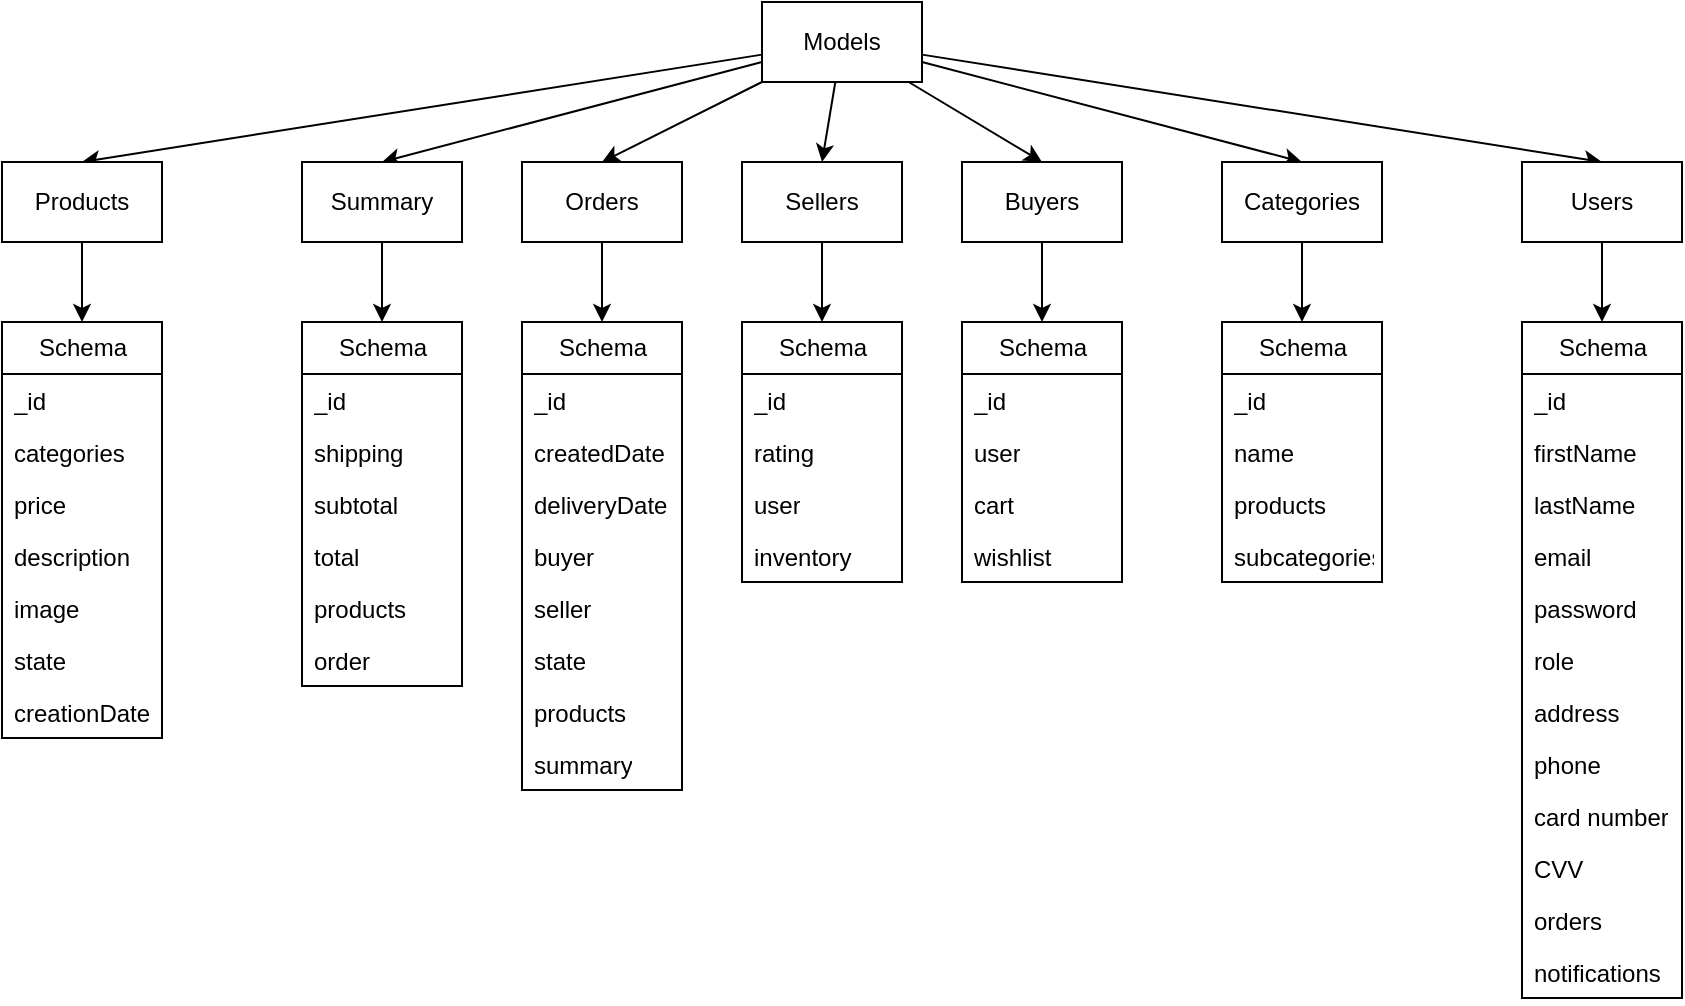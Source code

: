 <mxfile>
    <diagram id="a42VO8ADnCoZ0xvt2B4K" name="Page-1">
        <mxGraphModel dx="878" dy="547" grid="1" gridSize="10" guides="1" tooltips="1" connect="1" arrows="1" fold="1" page="1" pageScale="1" pageWidth="850" pageHeight="1100" math="0" shadow="0">
            <root>
                <mxCell id="0"/>
                <mxCell id="1" parent="0"/>
                <mxCell id="12" style="edgeStyle=none;html=1;entryX=0.5;entryY=0;entryDx=0;entryDy=0;" parent="1" source="2" target="4" edge="1">
                    <mxGeometry relative="1" as="geometry"/>
                </mxCell>
                <mxCell id="13" style="edgeStyle=none;html=1;entryX=0.5;entryY=0;entryDx=0;entryDy=0;exitX=0;exitY=1;exitDx=0;exitDy=0;" parent="1" source="2" target="10" edge="1">
                    <mxGeometry relative="1" as="geometry"/>
                </mxCell>
                <mxCell id="14" style="edgeStyle=none;html=1;entryX=0.5;entryY=0;entryDx=0;entryDy=0;" parent="1" source="2" target="3" edge="1">
                    <mxGeometry relative="1" as="geometry"/>
                </mxCell>
                <mxCell id="15" style="edgeStyle=none;html=1;exitX=1;exitY=0.75;exitDx=0;exitDy=0;entryX=0.5;entryY=0;entryDx=0;entryDy=0;" parent="1" source="2" target="6" edge="1">
                    <mxGeometry relative="1" as="geometry"/>
                </mxCell>
                <mxCell id="16" style="edgeStyle=none;html=1;entryX=0.5;entryY=0;entryDx=0;entryDy=0;" parent="1" source="2" target="8" edge="1">
                    <mxGeometry relative="1" as="geometry"/>
                </mxCell>
                <mxCell id="76" style="edgeStyle=none;html=1;entryX=0.5;entryY=0;entryDx=0;entryDy=0;" parent="1" source="2" target="70" edge="1">
                    <mxGeometry relative="1" as="geometry"/>
                </mxCell>
                <mxCell id="108" style="edgeStyle=none;html=1;entryX=0.5;entryY=0;entryDx=0;entryDy=0;exitX=0;exitY=0.75;exitDx=0;exitDy=0;" parent="1" source="2" target="97" edge="1">
                    <mxGeometry relative="1" as="geometry"/>
                </mxCell>
                <mxCell id="2" value="Models" style="rounded=0;whiteSpace=wrap;html=1;" parent="1" vertex="1">
                    <mxGeometry x="380" width="80" height="40" as="geometry"/>
                </mxCell>
                <mxCell id="55" style="edgeStyle=none;html=1;entryX=0.5;entryY=0;entryDx=0;entryDy=0;" parent="1" source="3" target="25" edge="1">
                    <mxGeometry relative="1" as="geometry"/>
                </mxCell>
                <mxCell id="3" value="Products" style="rounded=0;whiteSpace=wrap;html=1;" parent="1" vertex="1">
                    <mxGeometry y="80" width="80" height="40" as="geometry"/>
                </mxCell>
                <mxCell id="57" style="edgeStyle=none;html=1;exitX=0.5;exitY=1;exitDx=0;exitDy=0;entryX=0.5;entryY=0;entryDx=0;entryDy=0;" parent="1" source="4" target="37" edge="1">
                    <mxGeometry relative="1" as="geometry"/>
                </mxCell>
                <mxCell id="4" value="Sellers" style="rounded=0;whiteSpace=wrap;html=1;" parent="1" vertex="1">
                    <mxGeometry x="370" y="80" width="80" height="40" as="geometry"/>
                </mxCell>
                <mxCell id="58" style="edgeStyle=none;html=1;exitX=0.5;exitY=1;exitDx=0;exitDy=0;entryX=0.5;entryY=0;entryDx=0;entryDy=0;" parent="1" source="6" target="43" edge="1">
                    <mxGeometry relative="1" as="geometry"/>
                </mxCell>
                <mxCell id="6" value="Categories" style="rounded=0;whiteSpace=wrap;html=1;" parent="1" vertex="1">
                    <mxGeometry x="610" y="80" width="80" height="40" as="geometry"/>
                </mxCell>
                <mxCell id="59" style="edgeStyle=none;html=1;exitX=0.5;exitY=1;exitDx=0;exitDy=0;entryX=0.5;entryY=0;entryDx=0;entryDy=0;" parent="1" source="8" target="49" edge="1">
                    <mxGeometry relative="1" as="geometry"/>
                </mxCell>
                <mxCell id="8" value="Users" style="rounded=0;whiteSpace=wrap;html=1;" parent="1" vertex="1">
                    <mxGeometry x="760" y="80" width="80" height="40" as="geometry"/>
                </mxCell>
                <mxCell id="56" style="edgeStyle=none;html=1;exitX=0.5;exitY=1;exitDx=0;exitDy=0;entryX=0.5;entryY=0;entryDx=0;entryDy=0;" parent="1" source="10" target="31" edge="1">
                    <mxGeometry relative="1" as="geometry"/>
                </mxCell>
                <mxCell id="10" value="Orders" style="rounded=0;whiteSpace=wrap;html=1;" parent="1" vertex="1">
                    <mxGeometry x="260" y="80" width="80" height="40" as="geometry"/>
                </mxCell>
                <mxCell id="25" value="Schema" style="swimlane;fontStyle=0;childLayout=stackLayout;horizontal=1;startSize=26;fillColor=none;horizontalStack=0;resizeParent=1;resizeParentMax=0;resizeLast=0;collapsible=1;marginBottom=0;html=1;" parent="1" vertex="1">
                    <mxGeometry y="160" width="80" height="208" as="geometry"/>
                </mxCell>
                <mxCell id="26" value="_id" style="text;strokeColor=none;fillColor=none;align=left;verticalAlign=top;spacingLeft=4;spacingRight=4;overflow=hidden;rotatable=0;points=[[0,0.5],[1,0.5]];portConstraint=eastwest;whiteSpace=wrap;html=1;" parent="25" vertex="1">
                    <mxGeometry y="26" width="80" height="26" as="geometry"/>
                </mxCell>
                <mxCell id="27" value="categories" style="text;strokeColor=none;fillColor=none;align=left;verticalAlign=top;spacingLeft=4;spacingRight=4;overflow=hidden;rotatable=0;points=[[0,0.5],[1,0.5]];portConstraint=eastwest;whiteSpace=wrap;html=1;" parent="25" vertex="1">
                    <mxGeometry y="52" width="80" height="26" as="geometry"/>
                </mxCell>
                <mxCell id="28" value="price" style="text;strokeColor=none;fillColor=none;align=left;verticalAlign=top;spacingLeft=4;spacingRight=4;overflow=hidden;rotatable=0;points=[[0,0.5],[1,0.5]];portConstraint=eastwest;whiteSpace=wrap;html=1;" parent="25" vertex="1">
                    <mxGeometry y="78" width="80" height="26" as="geometry"/>
                </mxCell>
                <mxCell id="110" value="description" style="text;strokeColor=none;fillColor=none;align=left;verticalAlign=top;spacingLeft=4;spacingRight=4;overflow=hidden;rotatable=0;points=[[0,0.5],[1,0.5]];portConstraint=eastwest;whiteSpace=wrap;html=1;" parent="25" vertex="1">
                    <mxGeometry y="104" width="80" height="26" as="geometry"/>
                </mxCell>
                <mxCell id="111" value="image" style="text;strokeColor=none;fillColor=none;align=left;verticalAlign=top;spacingLeft=4;spacingRight=4;overflow=hidden;rotatable=0;points=[[0,0.5],[1,0.5]];portConstraint=eastwest;whiteSpace=wrap;html=1;" parent="25" vertex="1">
                    <mxGeometry y="130" width="80" height="26" as="geometry"/>
                </mxCell>
                <mxCell id="113" value="state" style="text;strokeColor=none;fillColor=none;align=left;verticalAlign=top;spacingLeft=4;spacingRight=4;overflow=hidden;rotatable=0;points=[[0,0.5],[1,0.5]];portConstraint=eastwest;whiteSpace=wrap;html=1;" parent="25" vertex="1">
                    <mxGeometry y="156" width="80" height="26" as="geometry"/>
                </mxCell>
                <mxCell id="115" value="creationDate" style="text;strokeColor=none;fillColor=none;align=left;verticalAlign=top;spacingLeft=4;spacingRight=4;overflow=hidden;rotatable=0;points=[[0,0.5],[1,0.5]];portConstraint=eastwest;whiteSpace=wrap;html=1;" parent="25" vertex="1">
                    <mxGeometry y="182" width="80" height="26" as="geometry"/>
                </mxCell>
                <mxCell id="31" value="Schema" style="swimlane;fontStyle=0;childLayout=stackLayout;horizontal=1;startSize=26;fillColor=none;horizontalStack=0;resizeParent=1;resizeParentMax=0;resizeLast=0;collapsible=1;marginBottom=0;html=1;" parent="1" vertex="1">
                    <mxGeometry x="260" y="160" width="80" height="234" as="geometry"/>
                </mxCell>
                <mxCell id="32" value="_id" style="text;strokeColor=none;fillColor=none;align=left;verticalAlign=top;spacingLeft=4;spacingRight=4;overflow=hidden;rotatable=0;points=[[0,0.5],[1,0.5]];portConstraint=eastwest;whiteSpace=wrap;html=1;" parent="31" vertex="1">
                    <mxGeometry y="26" width="80" height="26" as="geometry"/>
                </mxCell>
                <mxCell id="34" value="createdDate&lt;span style=&quot;white-space: pre;&quot;&gt;&#9;&lt;/span&gt;" style="text;strokeColor=none;fillColor=none;align=left;verticalAlign=top;spacingLeft=4;spacingRight=4;overflow=hidden;rotatable=0;points=[[0,0.5],[1,0.5]];portConstraint=eastwest;whiteSpace=wrap;html=1;" parent="31" vertex="1">
                    <mxGeometry y="52" width="80" height="26" as="geometry"/>
                </mxCell>
                <mxCell id="35" value="deliveryDate" style="text;strokeColor=none;fillColor=none;align=left;verticalAlign=top;spacingLeft=4;spacingRight=4;overflow=hidden;rotatable=0;points=[[0,0.5],[1,0.5]];portConstraint=eastwest;whiteSpace=wrap;html=1;" parent="31" vertex="1">
                    <mxGeometry y="78" width="80" height="26" as="geometry"/>
                </mxCell>
                <mxCell id="92" value="buyer" style="text;strokeColor=none;fillColor=none;align=left;verticalAlign=top;spacingLeft=4;spacingRight=4;overflow=hidden;rotatable=0;points=[[0,0.5],[1,0.5]];portConstraint=eastwest;whiteSpace=wrap;html=1;" parent="31" vertex="1">
                    <mxGeometry y="104" width="80" height="26" as="geometry"/>
                </mxCell>
                <mxCell id="93" value="seller" style="text;strokeColor=none;fillColor=none;align=left;verticalAlign=top;spacingLeft=4;spacingRight=4;overflow=hidden;rotatable=0;points=[[0,0.5],[1,0.5]];portConstraint=eastwest;whiteSpace=wrap;html=1;" parent="31" vertex="1">
                    <mxGeometry y="130" width="80" height="26" as="geometry"/>
                </mxCell>
                <mxCell id="94" value="state" style="text;strokeColor=none;fillColor=none;align=left;verticalAlign=top;spacingLeft=4;spacingRight=4;overflow=hidden;rotatable=0;points=[[0,0.5],[1,0.5]];portConstraint=eastwest;whiteSpace=wrap;html=1;" parent="31" vertex="1">
                    <mxGeometry y="156" width="80" height="26" as="geometry"/>
                </mxCell>
                <mxCell id="95" value="products" style="text;strokeColor=none;fillColor=none;align=left;verticalAlign=top;spacingLeft=4;spacingRight=4;overflow=hidden;rotatable=0;points=[[0,0.5],[1,0.5]];portConstraint=eastwest;whiteSpace=wrap;html=1;" parent="31" vertex="1">
                    <mxGeometry y="182" width="80" height="26" as="geometry"/>
                </mxCell>
                <mxCell id="96" value="summary" style="text;strokeColor=none;fillColor=none;align=left;verticalAlign=top;spacingLeft=4;spacingRight=4;overflow=hidden;rotatable=0;points=[[0,0.5],[1,0.5]];portConstraint=eastwest;whiteSpace=wrap;html=1;" parent="31" vertex="1">
                    <mxGeometry y="208" width="80" height="26" as="geometry"/>
                </mxCell>
                <mxCell id="37" value="Schema" style="swimlane;fontStyle=0;childLayout=stackLayout;horizontal=1;startSize=26;fillColor=none;horizontalStack=0;resizeParent=1;resizeParentMax=0;resizeLast=0;collapsible=1;marginBottom=0;html=1;" parent="1" vertex="1">
                    <mxGeometry x="370" y="160" width="80" height="130" as="geometry"/>
                </mxCell>
                <mxCell id="38" value="_id" style="text;strokeColor=none;fillColor=none;align=left;verticalAlign=top;spacingLeft=4;spacingRight=4;overflow=hidden;rotatable=0;points=[[0,0.5],[1,0.5]];portConstraint=eastwest;whiteSpace=wrap;html=1;" parent="37" vertex="1">
                    <mxGeometry y="26" width="80" height="26" as="geometry"/>
                </mxCell>
                <mxCell id="109" value="rating" style="text;strokeColor=none;fillColor=none;align=left;verticalAlign=top;spacingLeft=4;spacingRight=4;overflow=hidden;rotatable=0;points=[[0,0.5],[1,0.5]];portConstraint=eastwest;whiteSpace=wrap;html=1;" parent="37" vertex="1">
                    <mxGeometry y="52" width="80" height="26" as="geometry"/>
                </mxCell>
                <mxCell id="40" value="user" style="text;strokeColor=none;fillColor=none;align=left;verticalAlign=top;spacingLeft=4;spacingRight=4;overflow=hidden;rotatable=0;points=[[0,0.5],[1,0.5]];portConstraint=eastwest;whiteSpace=wrap;html=1;" parent="37" vertex="1">
                    <mxGeometry y="78" width="80" height="26" as="geometry"/>
                </mxCell>
                <mxCell id="41" value="inventory" style="text;strokeColor=none;fillColor=none;align=left;verticalAlign=top;spacingLeft=4;spacingRight=4;overflow=hidden;rotatable=0;points=[[0,0.5],[1,0.5]];portConstraint=eastwest;whiteSpace=wrap;html=1;" parent="37" vertex="1">
                    <mxGeometry y="104" width="80" height="26" as="geometry"/>
                </mxCell>
                <mxCell id="43" value="Schema" style="swimlane;fontStyle=0;childLayout=stackLayout;horizontal=1;startSize=26;fillColor=none;horizontalStack=0;resizeParent=1;resizeParentMax=0;resizeLast=0;collapsible=1;marginBottom=0;html=1;" parent="1" vertex="1">
                    <mxGeometry x="610" y="160" width="80" height="130" as="geometry"/>
                </mxCell>
                <mxCell id="46" value="_id" style="text;strokeColor=none;fillColor=none;align=left;verticalAlign=top;spacingLeft=4;spacingRight=4;overflow=hidden;rotatable=0;points=[[0,0.5],[1,0.5]];portConstraint=eastwest;whiteSpace=wrap;html=1;" parent="43" vertex="1">
                    <mxGeometry y="26" width="80" height="26" as="geometry"/>
                </mxCell>
                <mxCell id="47" value="name" style="text;strokeColor=none;fillColor=none;align=left;verticalAlign=top;spacingLeft=4;spacingRight=4;overflow=hidden;rotatable=0;points=[[0,0.5],[1,0.5]];portConstraint=eastwest;whiteSpace=wrap;html=1;" parent="43" vertex="1">
                    <mxGeometry y="52" width="80" height="26" as="geometry"/>
                </mxCell>
                <mxCell id="114" value="products" style="text;strokeColor=none;fillColor=none;align=left;verticalAlign=top;spacingLeft=4;spacingRight=4;overflow=hidden;rotatable=0;points=[[0,0.5],[1,0.5]];portConstraint=eastwest;whiteSpace=wrap;html=1;" parent="43" vertex="1">
                    <mxGeometry y="78" width="80" height="26" as="geometry"/>
                </mxCell>
                <mxCell id="44" value="subcategories" style="text;strokeColor=none;fillColor=none;align=left;verticalAlign=top;spacingLeft=4;spacingRight=4;overflow=hidden;rotatable=0;points=[[0,0.5],[1,0.5]];portConstraint=eastwest;whiteSpace=wrap;html=1;" parent="43" vertex="1">
                    <mxGeometry y="104" width="80" height="26" as="geometry"/>
                </mxCell>
                <mxCell id="49" value="Schema" style="swimlane;fontStyle=0;childLayout=stackLayout;horizontal=1;startSize=26;fillColor=none;horizontalStack=0;resizeParent=1;resizeParentMax=0;resizeLast=0;collapsible=1;marginBottom=0;html=1;" parent="1" vertex="1">
                    <mxGeometry x="760" y="160" width="80" height="338" as="geometry"/>
                </mxCell>
                <mxCell id="50" value="_id" style="text;strokeColor=none;fillColor=none;align=left;verticalAlign=top;spacingLeft=4;spacingRight=4;overflow=hidden;rotatable=0;points=[[0,0.5],[1,0.5]];portConstraint=eastwest;whiteSpace=wrap;html=1;" parent="49" vertex="1">
                    <mxGeometry y="26" width="80" height="26" as="geometry"/>
                </mxCell>
                <mxCell id="68" value="firstName&lt;span style=&quot;white-space: pre;&quot;&gt;&#9;&lt;/span&gt;" style="text;strokeColor=none;fillColor=none;align=left;verticalAlign=top;spacingLeft=4;spacingRight=4;overflow=hidden;rotatable=0;points=[[0,0.5],[1,0.5]];portConstraint=eastwest;whiteSpace=wrap;html=1;" parent="49" vertex="1">
                    <mxGeometry y="52" width="80" height="26" as="geometry"/>
                </mxCell>
                <mxCell id="52" value="lastName" style="text;strokeColor=none;fillColor=none;align=left;verticalAlign=top;spacingLeft=4;spacingRight=4;overflow=hidden;rotatable=0;points=[[0,0.5],[1,0.5]];portConstraint=eastwest;whiteSpace=wrap;html=1;" parent="49" vertex="1">
                    <mxGeometry y="78" width="80" height="26" as="geometry"/>
                </mxCell>
                <mxCell id="53" value="email" style="text;strokeColor=none;fillColor=none;align=left;verticalAlign=top;spacingLeft=4;spacingRight=4;overflow=hidden;rotatable=0;points=[[0,0.5],[1,0.5]];portConstraint=eastwest;whiteSpace=wrap;html=1;" parent="49" vertex="1">
                    <mxGeometry y="104" width="80" height="26" as="geometry"/>
                </mxCell>
                <mxCell id="60" value="password" style="text;strokeColor=none;fillColor=none;align=left;verticalAlign=top;spacingLeft=4;spacingRight=4;overflow=hidden;rotatable=0;points=[[0,0.5],[1,0.5]];portConstraint=eastwest;whiteSpace=wrap;html=1;" parent="49" vertex="1">
                    <mxGeometry y="130" width="80" height="26" as="geometry"/>
                </mxCell>
                <mxCell id="61" value="role" style="text;strokeColor=none;fillColor=none;align=left;verticalAlign=top;spacingLeft=4;spacingRight=4;overflow=hidden;rotatable=0;points=[[0,0.5],[1,0.5]];portConstraint=eastwest;whiteSpace=wrap;html=1;" parent="49" vertex="1">
                    <mxGeometry y="156" width="80" height="26" as="geometry"/>
                </mxCell>
                <mxCell id="62" value="address" style="text;strokeColor=none;fillColor=none;align=left;verticalAlign=top;spacingLeft=4;spacingRight=4;overflow=hidden;rotatable=0;points=[[0,0.5],[1,0.5]];portConstraint=eastwest;whiteSpace=wrap;html=1;" parent="49" vertex="1">
                    <mxGeometry y="182" width="80" height="26" as="geometry"/>
                </mxCell>
                <mxCell id="63" value="phone" style="text;strokeColor=none;fillColor=none;align=left;verticalAlign=top;spacingLeft=4;spacingRight=4;overflow=hidden;rotatable=0;points=[[0,0.5],[1,0.5]];portConstraint=eastwest;whiteSpace=wrap;html=1;" parent="49" vertex="1">
                    <mxGeometry y="208" width="80" height="26" as="geometry"/>
                </mxCell>
                <mxCell id="64" value="card number" style="text;strokeColor=none;fillColor=none;align=left;verticalAlign=top;spacingLeft=4;spacingRight=4;overflow=hidden;rotatable=0;points=[[0,0.5],[1,0.5]];portConstraint=eastwest;whiteSpace=wrap;html=1;" parent="49" vertex="1">
                    <mxGeometry y="234" width="80" height="26" as="geometry"/>
                </mxCell>
                <mxCell id="65" value="CVV" style="text;strokeColor=none;fillColor=none;align=left;verticalAlign=top;spacingLeft=4;spacingRight=4;overflow=hidden;rotatable=0;points=[[0,0.5],[1,0.5]];portConstraint=eastwest;whiteSpace=wrap;html=1;" parent="49" vertex="1">
                    <mxGeometry y="260" width="80" height="26" as="geometry"/>
                </mxCell>
                <mxCell id="67" value="orders" style="text;strokeColor=none;fillColor=none;align=left;verticalAlign=top;spacingLeft=4;spacingRight=4;overflow=hidden;rotatable=0;points=[[0,0.5],[1,0.5]];portConstraint=eastwest;whiteSpace=wrap;html=1;" parent="49" vertex="1">
                    <mxGeometry y="286" width="80" height="26" as="geometry"/>
                </mxCell>
                <mxCell id="88" value="notifications" style="text;strokeColor=none;fillColor=none;align=left;verticalAlign=top;spacingLeft=4;spacingRight=4;overflow=hidden;rotatable=0;points=[[0,0.5],[1,0.5]];portConstraint=eastwest;whiteSpace=wrap;html=1;" parent="49" vertex="1">
                    <mxGeometry y="312" width="80" height="26" as="geometry"/>
                </mxCell>
                <mxCell id="75" value="" style="edgeStyle=none;html=1;entryX=0.5;entryY=0;entryDx=0;entryDy=0;" parent="1" source="70" target="71" edge="1">
                    <mxGeometry relative="1" as="geometry"/>
                </mxCell>
                <mxCell id="70" value="Buyers" style="rounded=0;whiteSpace=wrap;html=1;" parent="1" vertex="1">
                    <mxGeometry x="480" y="80" width="80" height="40" as="geometry"/>
                </mxCell>
                <mxCell id="71" value="Schema" style="swimlane;fontStyle=0;childLayout=stackLayout;horizontal=1;startSize=26;fillColor=none;horizontalStack=0;resizeParent=1;resizeParentMax=0;resizeLast=0;collapsible=1;marginBottom=0;html=1;" parent="1" vertex="1">
                    <mxGeometry x="480" y="160" width="80" height="130" as="geometry"/>
                </mxCell>
                <mxCell id="72" value="_id" style="text;strokeColor=none;fillColor=none;align=left;verticalAlign=top;spacingLeft=4;spacingRight=4;overflow=hidden;rotatable=0;points=[[0,0.5],[1,0.5]];portConstraint=eastwest;whiteSpace=wrap;html=1;" parent="71" vertex="1">
                    <mxGeometry y="26" width="80" height="26" as="geometry"/>
                </mxCell>
                <mxCell id="73" value="user" style="text;strokeColor=none;fillColor=none;align=left;verticalAlign=top;spacingLeft=4;spacingRight=4;overflow=hidden;rotatable=0;points=[[0,0.5],[1,0.5]];portConstraint=eastwest;whiteSpace=wrap;html=1;" parent="71" vertex="1">
                    <mxGeometry y="52" width="80" height="26" as="geometry"/>
                </mxCell>
                <mxCell id="89" value="cart" style="text;strokeColor=none;fillColor=none;align=left;verticalAlign=top;spacingLeft=4;spacingRight=4;overflow=hidden;rotatable=0;points=[[0,0.5],[1,0.5]];portConstraint=eastwest;whiteSpace=wrap;html=1;" parent="71" vertex="1">
                    <mxGeometry y="78" width="80" height="26" as="geometry"/>
                </mxCell>
                <mxCell id="90" value="wishlist" style="text;strokeColor=none;fillColor=none;align=left;verticalAlign=top;spacingLeft=4;spacingRight=4;overflow=hidden;rotatable=0;points=[[0,0.5],[1,0.5]];portConstraint=eastwest;whiteSpace=wrap;html=1;" parent="71" vertex="1">
                    <mxGeometry y="104" width="80" height="26" as="geometry"/>
                </mxCell>
                <mxCell id="86" style="edgeStyle=none;html=1;entryX=0.5;entryY=0;entryDx=0;entryDy=0;" parent="1" edge="1">
                    <mxGeometry relative="1" as="geometry">
                        <mxPoint x="710" y="120" as="sourcePoint"/>
                    </mxGeometry>
                </mxCell>
                <mxCell id="107" style="edgeStyle=none;html=1;entryX=0.5;entryY=0;entryDx=0;entryDy=0;" parent="1" source="97" target="98" edge="1">
                    <mxGeometry relative="1" as="geometry"/>
                </mxCell>
                <mxCell id="97" value="Summary" style="rounded=0;whiteSpace=wrap;html=1;" parent="1" vertex="1">
                    <mxGeometry x="150" y="80" width="80" height="40" as="geometry"/>
                </mxCell>
                <mxCell id="98" value="Schema" style="swimlane;fontStyle=0;childLayout=stackLayout;horizontal=1;startSize=26;fillColor=none;horizontalStack=0;resizeParent=1;resizeParentMax=0;resizeLast=0;collapsible=1;marginBottom=0;html=1;" parent="1" vertex="1">
                    <mxGeometry x="150" y="160" width="80" height="182" as="geometry"/>
                </mxCell>
                <mxCell id="99" value="_id" style="text;strokeColor=none;fillColor=none;align=left;verticalAlign=top;spacingLeft=4;spacingRight=4;overflow=hidden;rotatable=0;points=[[0,0.5],[1,0.5]];portConstraint=eastwest;whiteSpace=wrap;html=1;" parent="98" vertex="1">
                    <mxGeometry y="26" width="80" height="26" as="geometry"/>
                </mxCell>
                <mxCell id="102" value="shipping" style="text;strokeColor=none;fillColor=none;align=left;verticalAlign=top;spacingLeft=4;spacingRight=4;overflow=hidden;rotatable=0;points=[[0,0.5],[1,0.5]];portConstraint=eastwest;whiteSpace=wrap;html=1;" parent="98" vertex="1">
                    <mxGeometry y="52" width="80" height="26" as="geometry"/>
                </mxCell>
                <mxCell id="103" value="subtotal" style="text;strokeColor=none;fillColor=none;align=left;verticalAlign=top;spacingLeft=4;spacingRight=4;overflow=hidden;rotatable=0;points=[[0,0.5],[1,0.5]];portConstraint=eastwest;whiteSpace=wrap;html=1;" parent="98" vertex="1">
                    <mxGeometry y="78" width="80" height="26" as="geometry"/>
                </mxCell>
                <mxCell id="104" value="total" style="text;strokeColor=none;fillColor=none;align=left;verticalAlign=top;spacingLeft=4;spacingRight=4;overflow=hidden;rotatable=0;points=[[0,0.5],[1,0.5]];portConstraint=eastwest;whiteSpace=wrap;html=1;" parent="98" vertex="1">
                    <mxGeometry y="104" width="80" height="26" as="geometry"/>
                </mxCell>
                <mxCell id="101" value="products" style="text;strokeColor=none;fillColor=none;align=left;verticalAlign=top;spacingLeft=4;spacingRight=4;overflow=hidden;rotatable=0;points=[[0,0.5],[1,0.5]];portConstraint=eastwest;whiteSpace=wrap;html=1;" parent="98" vertex="1">
                    <mxGeometry y="130" width="80" height="26" as="geometry"/>
                </mxCell>
                <mxCell id="100" value="order" style="text;strokeColor=none;fillColor=none;align=left;verticalAlign=top;spacingLeft=4;spacingRight=4;overflow=hidden;rotatable=0;points=[[0,0.5],[1,0.5]];portConstraint=eastwest;whiteSpace=wrap;html=1;" parent="98" vertex="1">
                    <mxGeometry y="156" width="80" height="26" as="geometry"/>
                </mxCell>
            </root>
        </mxGraphModel>
    </diagram>
</mxfile>